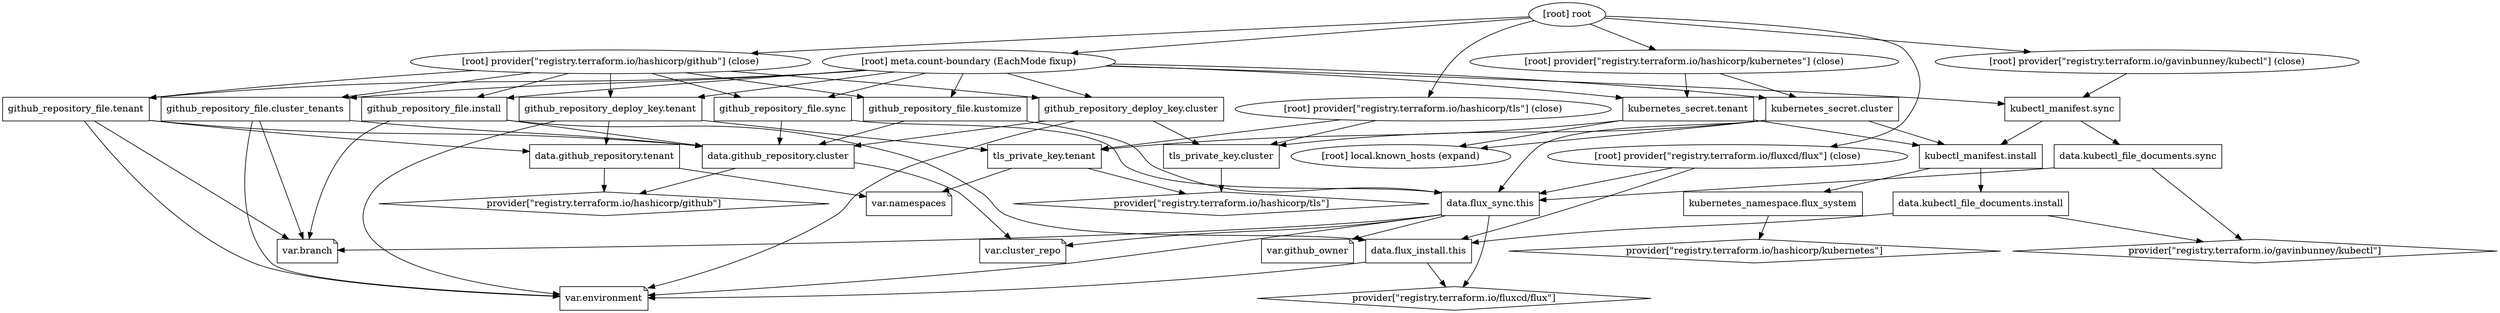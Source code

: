 digraph {
	compound = "true"
	newrank = "true"
	subgraph "root" {
		"[root] data.flux_install.this (expand)" [label = "data.flux_install.this", shape = "box"]
		"[root] data.flux_sync.this (expand)" [label = "data.flux_sync.this", shape = "box"]
		"[root] data.github_repository.cluster (expand)" [label = "data.github_repository.cluster", shape = "box"]
		"[root] data.github_repository.tenant (expand)" [label = "data.github_repository.tenant", shape = "box"]
		"[root] data.kubectl_file_documents.install (expand)" [label = "data.kubectl_file_documents.install", shape = "box"]
		"[root] data.kubectl_file_documents.sync (expand)" [label = "data.kubectl_file_documents.sync", shape = "box"]
		"[root] github_repository_deploy_key.cluster (expand)" [label = "github_repository_deploy_key.cluster", shape = "box"]
		"[root] github_repository_deploy_key.tenant (expand)" [label = "github_repository_deploy_key.tenant", shape = "box"]
		"[root] github_repository_file.cluster_tenants (expand)" [label = "github_repository_file.cluster_tenants", shape = "box"]
		"[root] github_repository_file.install (expand)" [label = "github_repository_file.install", shape = "box"]
		"[root] github_repository_file.kustomize (expand)" [label = "github_repository_file.kustomize", shape = "box"]
		"[root] github_repository_file.sync (expand)" [label = "github_repository_file.sync", shape = "box"]
		"[root] github_repository_file.tenant (expand)" [label = "github_repository_file.tenant", shape = "box"]
		"[root] kubectl_manifest.install (expand)" [label = "kubectl_manifest.install", shape = "box"]
		"[root] kubectl_manifest.sync (expand)" [label = "kubectl_manifest.sync", shape = "box"]
		"[root] kubernetes_namespace.flux_system (expand)" [label = "kubernetes_namespace.flux_system", shape = "box"]
		"[root] kubernetes_secret.cluster (expand)" [label = "kubernetes_secret.cluster", shape = "box"]
		"[root] kubernetes_secret.tenant (expand)" [label = "kubernetes_secret.tenant", shape = "box"]
		"[root] provider[\"registry.terraform.io/fluxcd/flux\"]" [label = "provider[\"registry.terraform.io/fluxcd/flux\"]", shape = "diamond"]
		"[root] provider[\"registry.terraform.io/gavinbunney/kubectl\"]" [label = "provider[\"registry.terraform.io/gavinbunney/kubectl\"]", shape = "diamond"]
		"[root] provider[\"registry.terraform.io/hashicorp/github\"]" [label = "provider[\"registry.terraform.io/hashicorp/github\"]", shape = "diamond"]
		"[root] provider[\"registry.terraform.io/hashicorp/kubernetes\"]" [label = "provider[\"registry.terraform.io/hashicorp/kubernetes\"]", shape = "diamond"]
		"[root] provider[\"registry.terraform.io/hashicorp/tls\"]" [label = "provider[\"registry.terraform.io/hashicorp/tls\"]", shape = "diamond"]
		"[root] tls_private_key.cluster (expand)" [label = "tls_private_key.cluster", shape = "box"]
		"[root] tls_private_key.tenant (expand)" [label = "tls_private_key.tenant", shape = "box"]
		"[root] var.branch" [label = "var.branch", shape = "note"]
		"[root] var.cluster_repo" [label = "var.cluster_repo", shape = "note"]
		"[root] var.environment" [label = "var.environment", shape = "note"]
		"[root] var.github_owner" [label = "var.github_owner", shape = "note"]
		"[root] var.namespaces" [label = "var.namespaces", shape = "note"]
		"[root] data.flux_install.this (expand)" -> "[root] provider[\"registry.terraform.io/fluxcd/flux\"]"
		"[root] data.flux_install.this (expand)" -> "[root] var.environment"
		"[root] data.flux_sync.this (expand)" -> "[root] provider[\"registry.terraform.io/fluxcd/flux\"]"
		"[root] data.flux_sync.this (expand)" -> "[root] var.branch"
		"[root] data.flux_sync.this (expand)" -> "[root] var.cluster_repo"
		"[root] data.flux_sync.this (expand)" -> "[root] var.environment"
		"[root] data.flux_sync.this (expand)" -> "[root] var.github_owner"
		"[root] data.github_repository.cluster (expand)" -> "[root] provider[\"registry.terraform.io/hashicorp/github\"]"
		"[root] data.github_repository.cluster (expand)" -> "[root] var.cluster_repo"
		"[root] data.github_repository.tenant (expand)" -> "[root] provider[\"registry.terraform.io/hashicorp/github\"]"
		"[root] data.github_repository.tenant (expand)" -> "[root] var.namespaces"
		"[root] data.kubectl_file_documents.install (expand)" -> "[root] data.flux_install.this (expand)"
		"[root] data.kubectl_file_documents.install (expand)" -> "[root] provider[\"registry.terraform.io/gavinbunney/kubectl\"]"
		"[root] data.kubectl_file_documents.sync (expand)" -> "[root] data.flux_sync.this (expand)"
		"[root] data.kubectl_file_documents.sync (expand)" -> "[root] provider[\"registry.terraform.io/gavinbunney/kubectl\"]"
		"[root] github_repository_deploy_key.cluster (expand)" -> "[root] data.github_repository.cluster (expand)"
		"[root] github_repository_deploy_key.cluster (expand)" -> "[root] tls_private_key.cluster (expand)"
		"[root] github_repository_deploy_key.cluster (expand)" -> "[root] var.environment"
		"[root] github_repository_deploy_key.tenant (expand)" -> "[root] data.github_repository.tenant (expand)"
		"[root] github_repository_deploy_key.tenant (expand)" -> "[root] tls_private_key.tenant (expand)"
		"[root] github_repository_deploy_key.tenant (expand)" -> "[root] var.environment"
		"[root] github_repository_file.cluster_tenants (expand)" -> "[root] data.github_repository.cluster (expand)"
		"[root] github_repository_file.cluster_tenants (expand)" -> "[root] var.branch"
		"[root] github_repository_file.cluster_tenants (expand)" -> "[root] var.environment"
		"[root] github_repository_file.install (expand)" -> "[root] data.flux_install.this (expand)"
		"[root] github_repository_file.install (expand)" -> "[root] data.github_repository.cluster (expand)"
		"[root] github_repository_file.install (expand)" -> "[root] var.branch"
		"[root] github_repository_file.kustomize (expand)" -> "[root] data.flux_sync.this (expand)"
		"[root] github_repository_file.kustomize (expand)" -> "[root] data.github_repository.cluster (expand)"
		"[root] github_repository_file.sync (expand)" -> "[root] data.flux_sync.this (expand)"
		"[root] github_repository_file.sync (expand)" -> "[root] data.github_repository.cluster (expand)"
		"[root] github_repository_file.tenant (expand)" -> "[root] data.github_repository.cluster (expand)"
		"[root] github_repository_file.tenant (expand)" -> "[root] data.github_repository.tenant (expand)"
		"[root] github_repository_file.tenant (expand)" -> "[root] var.branch"
		"[root] github_repository_file.tenant (expand)" -> "[root] var.environment"
		"[root] kubectl_manifest.install (expand)" -> "[root] data.kubectl_file_documents.install (expand)"
		"[root] kubectl_manifest.install (expand)" -> "[root] kubernetes_namespace.flux_system (expand)"
		"[root] kubectl_manifest.sync (expand)" -> "[root] data.kubectl_file_documents.sync (expand)"
		"[root] kubectl_manifest.sync (expand)" -> "[root] kubectl_manifest.install (expand)"
		"[root] kubernetes_namespace.flux_system (expand)" -> "[root] provider[\"registry.terraform.io/hashicorp/kubernetes\"]"
		"[root] kubernetes_secret.cluster (expand)" -> "[root] data.flux_sync.this (expand)"
		"[root] kubernetes_secret.cluster (expand)" -> "[root] kubectl_manifest.install (expand)"
		"[root] kubernetes_secret.cluster (expand)" -> "[root] local.known_hosts (expand)"
		"[root] kubernetes_secret.cluster (expand)" -> "[root] tls_private_key.cluster (expand)"
		"[root] kubernetes_secret.tenant (expand)" -> "[root] kubectl_manifest.install (expand)"
		"[root] kubernetes_secret.tenant (expand)" -> "[root] local.known_hosts (expand)"
		"[root] kubernetes_secret.tenant (expand)" -> "[root] tls_private_key.tenant (expand)"
		"[root] meta.count-boundary (EachMode fixup)" -> "[root] github_repository_deploy_key.cluster (expand)"
		"[root] meta.count-boundary (EachMode fixup)" -> "[root] github_repository_deploy_key.tenant (expand)"
		"[root] meta.count-boundary (EachMode fixup)" -> "[root] github_repository_file.cluster_tenants (expand)"
		"[root] meta.count-boundary (EachMode fixup)" -> "[root] github_repository_file.install (expand)"
		"[root] meta.count-boundary (EachMode fixup)" -> "[root] github_repository_file.kustomize (expand)"
		"[root] meta.count-boundary (EachMode fixup)" -> "[root] github_repository_file.sync (expand)"
		"[root] meta.count-boundary (EachMode fixup)" -> "[root] github_repository_file.tenant (expand)"
		"[root] meta.count-boundary (EachMode fixup)" -> "[root] kubectl_manifest.sync (expand)"
		"[root] meta.count-boundary (EachMode fixup)" -> "[root] kubernetes_secret.cluster (expand)"
		"[root] meta.count-boundary (EachMode fixup)" -> "[root] kubernetes_secret.tenant (expand)"
		"[root] provider[\"registry.terraform.io/fluxcd/flux\"] (close)" -> "[root] data.flux_install.this (expand)"
		"[root] provider[\"registry.terraform.io/fluxcd/flux\"] (close)" -> "[root] data.flux_sync.this (expand)"
		"[root] provider[\"registry.terraform.io/gavinbunney/kubectl\"] (close)" -> "[root] kubectl_manifest.sync (expand)"
		"[root] provider[\"registry.terraform.io/hashicorp/github\"] (close)" -> "[root] github_repository_deploy_key.cluster (expand)"
		"[root] provider[\"registry.terraform.io/hashicorp/github\"] (close)" -> "[root] github_repository_deploy_key.tenant (expand)"
		"[root] provider[\"registry.terraform.io/hashicorp/github\"] (close)" -> "[root] github_repository_file.cluster_tenants (expand)"
		"[root] provider[\"registry.terraform.io/hashicorp/github\"] (close)" -> "[root] github_repository_file.install (expand)"
		"[root] provider[\"registry.terraform.io/hashicorp/github\"] (close)" -> "[root] github_repository_file.kustomize (expand)"
		"[root] provider[\"registry.terraform.io/hashicorp/github\"] (close)" -> "[root] github_repository_file.sync (expand)"
		"[root] provider[\"registry.terraform.io/hashicorp/github\"] (close)" -> "[root] github_repository_file.tenant (expand)"
		"[root] provider[\"registry.terraform.io/hashicorp/kubernetes\"] (close)" -> "[root] kubernetes_secret.cluster (expand)"
		"[root] provider[\"registry.terraform.io/hashicorp/kubernetes\"] (close)" -> "[root] kubernetes_secret.tenant (expand)"
		"[root] provider[\"registry.terraform.io/hashicorp/tls\"] (close)" -> "[root] tls_private_key.cluster (expand)"
		"[root] provider[\"registry.terraform.io/hashicorp/tls\"] (close)" -> "[root] tls_private_key.tenant (expand)"
		"[root] root" -> "[root] meta.count-boundary (EachMode fixup)"
		"[root] root" -> "[root] provider[\"registry.terraform.io/fluxcd/flux\"] (close)"
		"[root] root" -> "[root] provider[\"registry.terraform.io/gavinbunney/kubectl\"] (close)"
		"[root] root" -> "[root] provider[\"registry.terraform.io/hashicorp/github\"] (close)"
		"[root] root" -> "[root] provider[\"registry.terraform.io/hashicorp/kubernetes\"] (close)"
		"[root] root" -> "[root] provider[\"registry.terraform.io/hashicorp/tls\"] (close)"
		"[root] tls_private_key.cluster (expand)" -> "[root] provider[\"registry.terraform.io/hashicorp/tls\"]"
		"[root] tls_private_key.tenant (expand)" -> "[root] provider[\"registry.terraform.io/hashicorp/tls\"]"
		"[root] tls_private_key.tenant (expand)" -> "[root] var.namespaces"
	}
}

